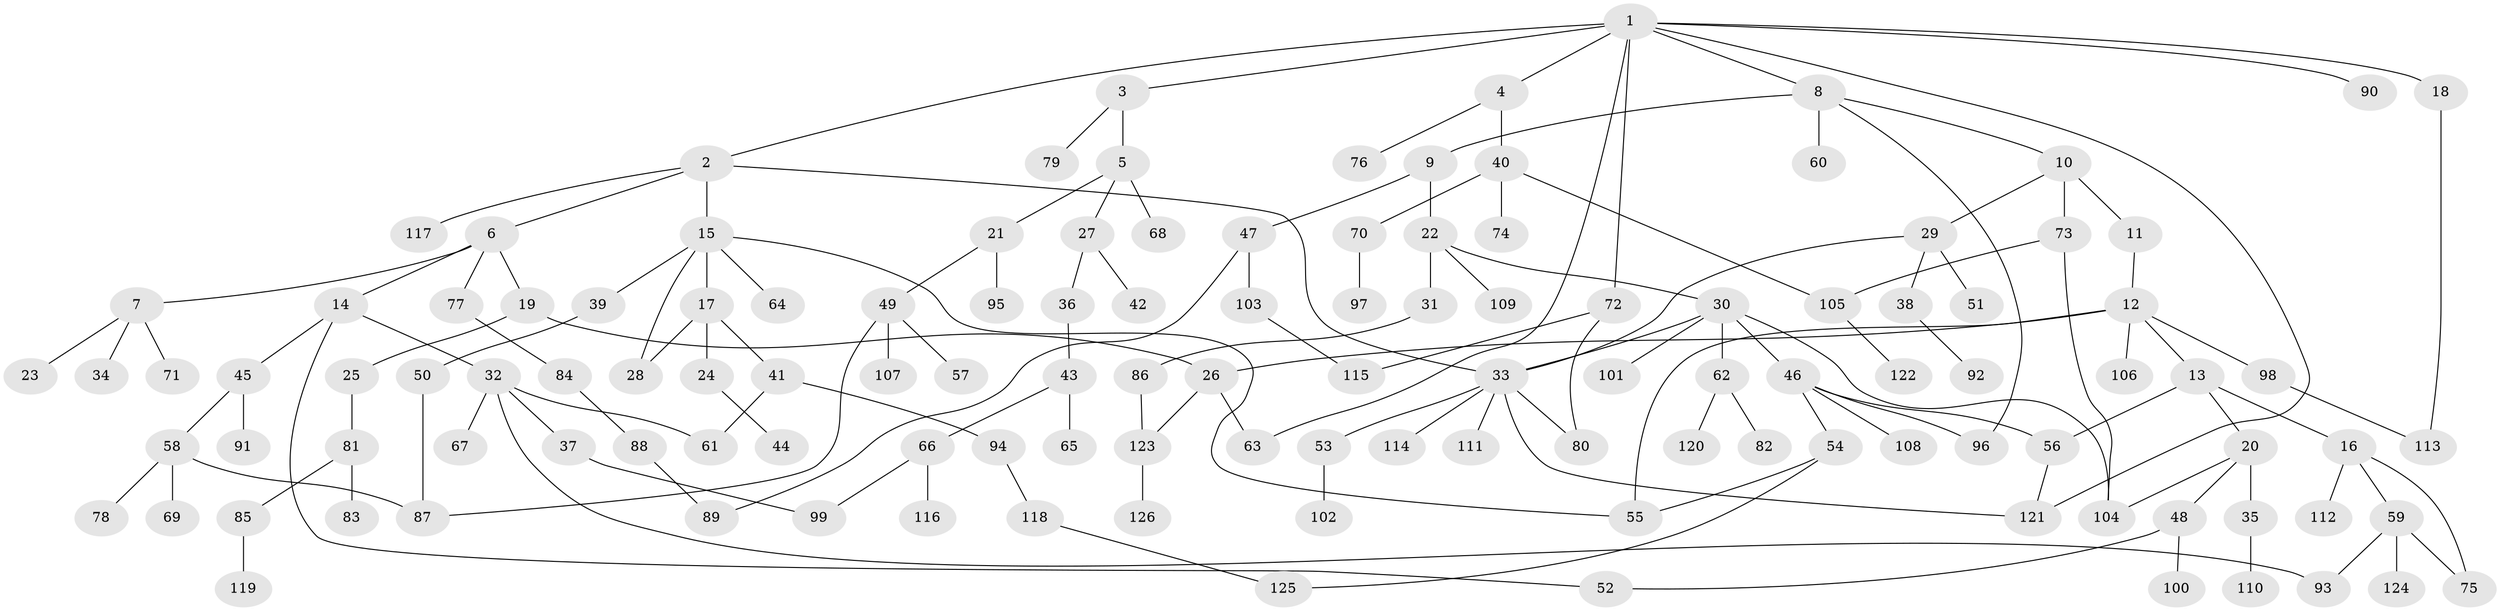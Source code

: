 // Generated by graph-tools (version 1.1) at 2025/13/03/09/25 04:13:39]
// undirected, 126 vertices, 152 edges
graph export_dot {
graph [start="1"]
  node [color=gray90,style=filled];
  1;
  2;
  3;
  4;
  5;
  6;
  7;
  8;
  9;
  10;
  11;
  12;
  13;
  14;
  15;
  16;
  17;
  18;
  19;
  20;
  21;
  22;
  23;
  24;
  25;
  26;
  27;
  28;
  29;
  30;
  31;
  32;
  33;
  34;
  35;
  36;
  37;
  38;
  39;
  40;
  41;
  42;
  43;
  44;
  45;
  46;
  47;
  48;
  49;
  50;
  51;
  52;
  53;
  54;
  55;
  56;
  57;
  58;
  59;
  60;
  61;
  62;
  63;
  64;
  65;
  66;
  67;
  68;
  69;
  70;
  71;
  72;
  73;
  74;
  75;
  76;
  77;
  78;
  79;
  80;
  81;
  82;
  83;
  84;
  85;
  86;
  87;
  88;
  89;
  90;
  91;
  92;
  93;
  94;
  95;
  96;
  97;
  98;
  99;
  100;
  101;
  102;
  103;
  104;
  105;
  106;
  107;
  108;
  109;
  110;
  111;
  112;
  113;
  114;
  115;
  116;
  117;
  118;
  119;
  120;
  121;
  122;
  123;
  124;
  125;
  126;
  1 -- 2;
  1 -- 3;
  1 -- 4;
  1 -- 8;
  1 -- 18;
  1 -- 72;
  1 -- 90;
  1 -- 121;
  1 -- 63;
  2 -- 6;
  2 -- 15;
  2 -- 117;
  2 -- 33;
  3 -- 5;
  3 -- 79;
  4 -- 40;
  4 -- 76;
  5 -- 21;
  5 -- 27;
  5 -- 68;
  6 -- 7;
  6 -- 14;
  6 -- 19;
  6 -- 77;
  7 -- 23;
  7 -- 34;
  7 -- 71;
  8 -- 9;
  8 -- 10;
  8 -- 60;
  8 -- 96;
  9 -- 22;
  9 -- 47;
  10 -- 11;
  10 -- 29;
  10 -- 73;
  11 -- 12;
  12 -- 13;
  12 -- 98;
  12 -- 106;
  12 -- 26;
  12 -- 55;
  13 -- 16;
  13 -- 20;
  13 -- 56;
  14 -- 32;
  14 -- 45;
  14 -- 52;
  15 -- 17;
  15 -- 39;
  15 -- 55;
  15 -- 64;
  15 -- 28;
  16 -- 59;
  16 -- 75;
  16 -- 112;
  17 -- 24;
  17 -- 28;
  17 -- 41;
  18 -- 113;
  19 -- 25;
  19 -- 26;
  20 -- 35;
  20 -- 48;
  20 -- 104;
  21 -- 49;
  21 -- 95;
  22 -- 30;
  22 -- 31;
  22 -- 109;
  24 -- 44;
  25 -- 81;
  26 -- 63;
  26 -- 123;
  27 -- 36;
  27 -- 42;
  29 -- 33;
  29 -- 38;
  29 -- 51;
  30 -- 46;
  30 -- 62;
  30 -- 101;
  30 -- 104;
  30 -- 33;
  31 -- 86;
  32 -- 37;
  32 -- 67;
  32 -- 61;
  32 -- 93;
  33 -- 53;
  33 -- 80;
  33 -- 111;
  33 -- 114;
  33 -- 121;
  35 -- 110;
  36 -- 43;
  37 -- 99;
  38 -- 92;
  39 -- 50;
  40 -- 70;
  40 -- 74;
  40 -- 105;
  41 -- 61;
  41 -- 94;
  43 -- 65;
  43 -- 66;
  45 -- 58;
  45 -- 91;
  46 -- 54;
  46 -- 108;
  46 -- 56;
  46 -- 96;
  47 -- 89;
  47 -- 103;
  48 -- 100;
  48 -- 52;
  49 -- 57;
  49 -- 87;
  49 -- 107;
  50 -- 87;
  53 -- 102;
  54 -- 125;
  54 -- 55;
  56 -- 121;
  58 -- 69;
  58 -- 78;
  58 -- 87;
  59 -- 93;
  59 -- 124;
  59 -- 75;
  62 -- 82;
  62 -- 120;
  66 -- 116;
  66 -- 99;
  70 -- 97;
  72 -- 115;
  72 -- 80;
  73 -- 105;
  73 -- 104;
  77 -- 84;
  81 -- 83;
  81 -- 85;
  84 -- 88;
  85 -- 119;
  86 -- 123;
  88 -- 89;
  94 -- 118;
  98 -- 113;
  103 -- 115;
  105 -- 122;
  118 -- 125;
  123 -- 126;
}
